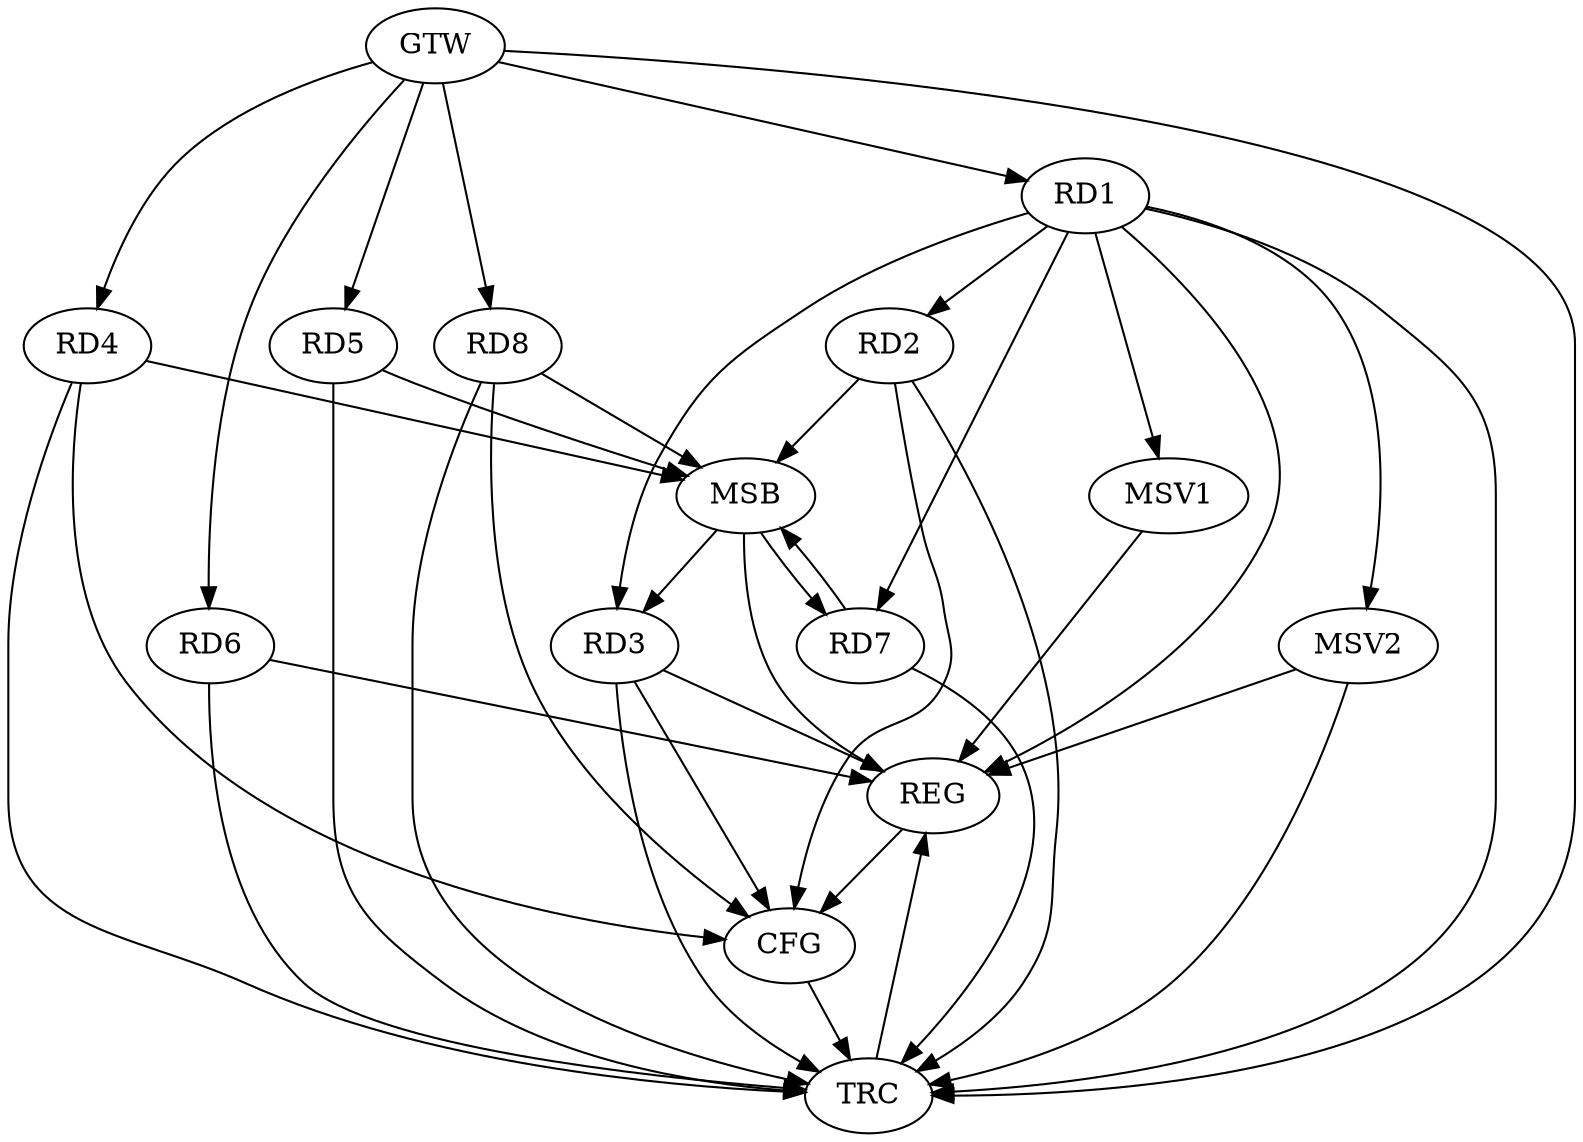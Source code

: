strict digraph G {
  RD1 [ label="RD1" ];
  RD2 [ label="RD2" ];
  RD3 [ label="RD3" ];
  RD4 [ label="RD4" ];
  RD5 [ label="RD5" ];
  RD6 [ label="RD6" ];
  RD7 [ label="RD7" ];
  RD8 [ label="RD8" ];
  GTW [ label="GTW" ];
  REG [ label="REG" ];
  MSB [ label="MSB" ];
  CFG [ label="CFG" ];
  TRC [ label="TRC" ];
  MSV1 [ label="MSV1" ];
  MSV2 [ label="MSV2" ];
  RD1 -> RD2;
  RD1 -> RD3;
  RD1 -> RD7;
  GTW -> RD1;
  GTW -> RD4;
  GTW -> RD5;
  GTW -> RD6;
  GTW -> RD8;
  RD1 -> REG;
  RD3 -> REG;
  RD6 -> REG;
  RD2 -> MSB;
  MSB -> REG;
  RD4 -> MSB;
  MSB -> RD3;
  RD5 -> MSB;
  MSB -> RD7;
  RD7 -> MSB;
  RD8 -> MSB;
  RD4 -> CFG;
  RD3 -> CFG;
  RD2 -> CFG;
  RD8 -> CFG;
  REG -> CFG;
  RD1 -> TRC;
  RD2 -> TRC;
  RD3 -> TRC;
  RD4 -> TRC;
  RD5 -> TRC;
  RD6 -> TRC;
  RD7 -> TRC;
  RD8 -> TRC;
  GTW -> TRC;
  CFG -> TRC;
  TRC -> REG;
  RD1 -> MSV1;
  RD1 -> MSV2;
  MSV1 -> REG;
  MSV2 -> REG;
  MSV2 -> TRC;
}
